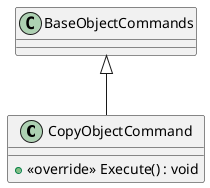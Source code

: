 @startuml
class CopyObjectCommand {
    + <<override>> Execute() : void
}
BaseObjectCommands <|-- CopyObjectCommand
@enduml
